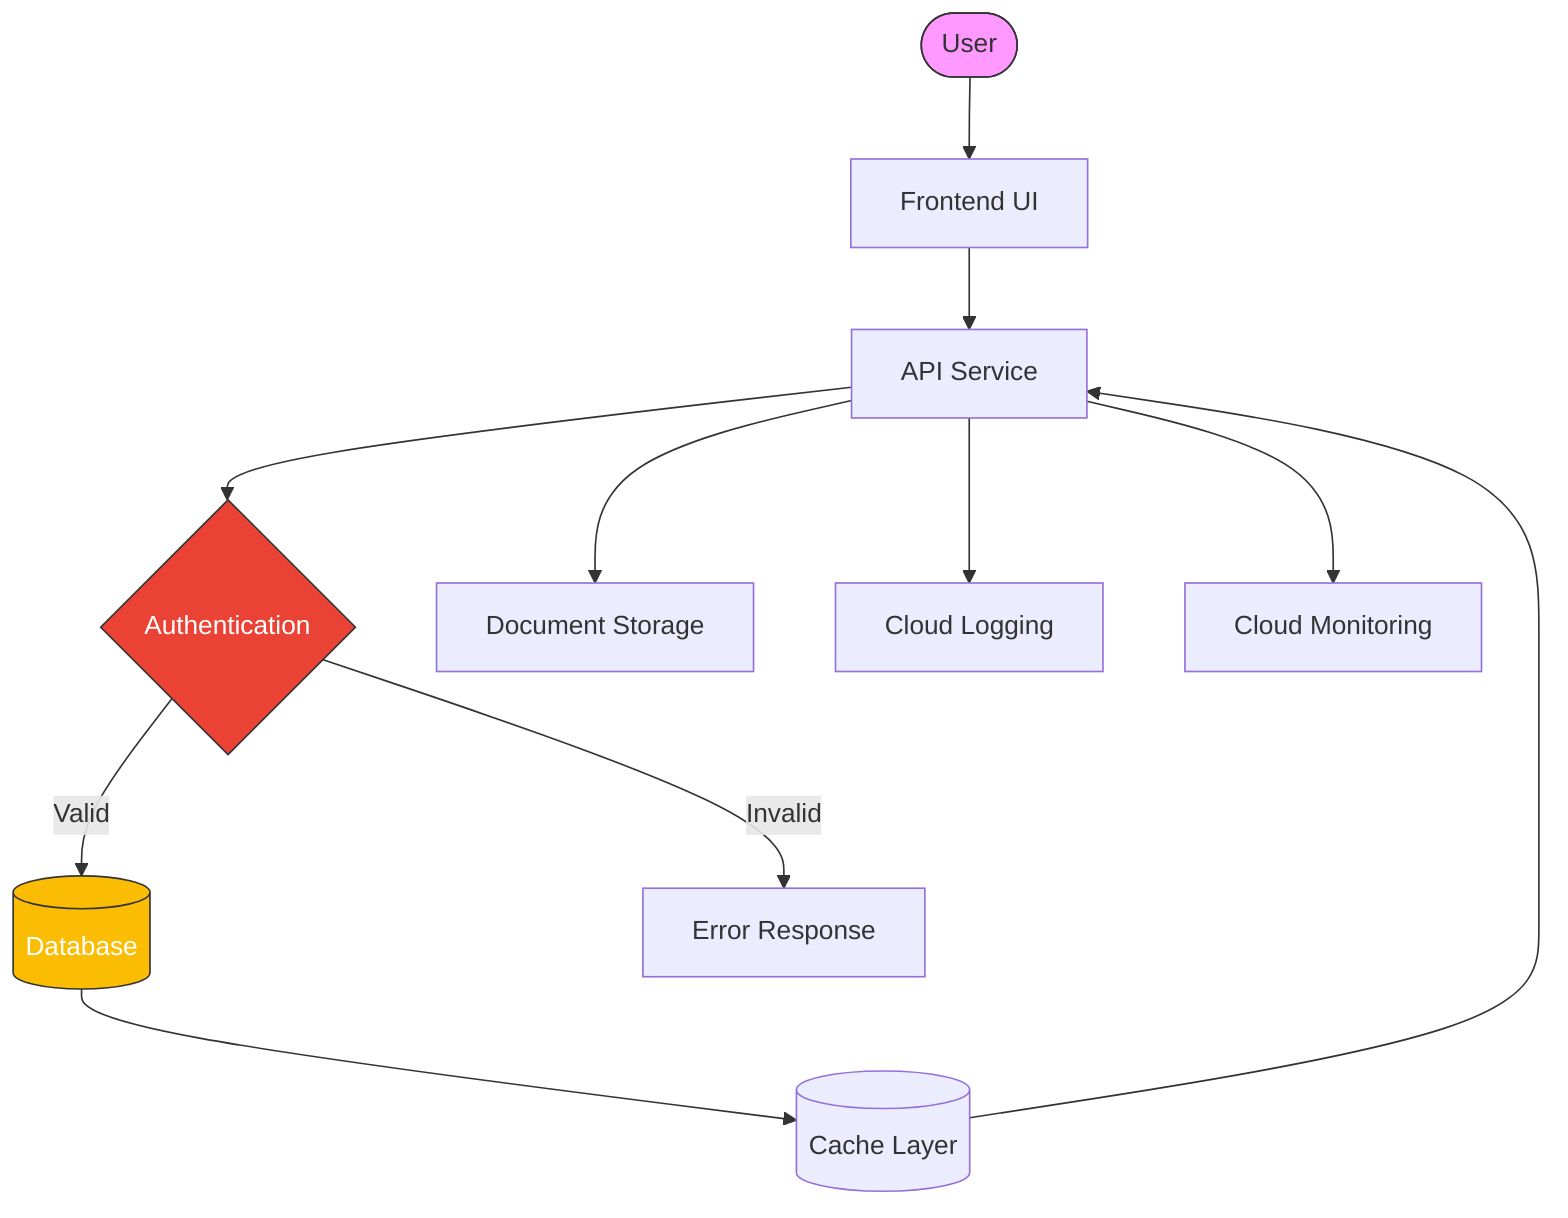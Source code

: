 graph TD

    User([User]) --> Frontend[Frontend UI]
    Frontend --> API[API Service]
    API --> Auth{Authentication}
    Auth -->|Valid| DB[(Database)]
    Auth -->|Invalid| Error[Error Response]
    DB --> Cache[(Cache Layer)]
    Cache --> API
    API --> Storage[Document Storage]
    API --> Logs[Cloud Logging]
    API --> Metrics[Cloud Monitoring]

    style User fill:#f9f,stroke:#333
    style Auth fill:#ea4335,stroke:#333,color:#fff
    style DB fill:#fbbc04,stroke:#333,color:#fff